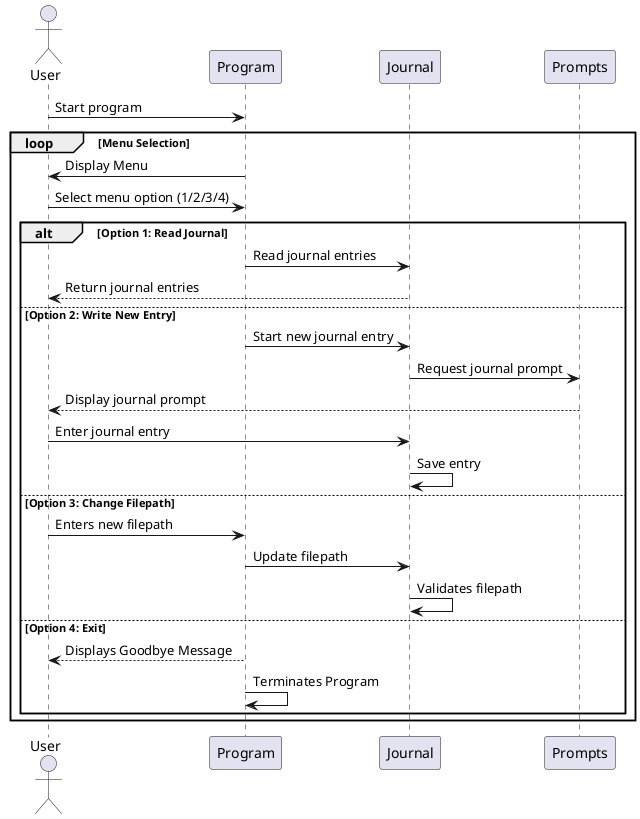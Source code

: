 @startuml
actor User
participant Program
participant Journal
participant Prompts

User -> Program: Start program

loop Menu Selection
  User <- Program: Display Menu
  User -> Program: Select menu option (1/2/3/4)

  alt Option 1: Read Journal
    Program -> Journal: Read journal entries
    Journal --> User: Return journal entries

  else Option 2: Write New Entry
    Program -> Journal: Start new journal entry
    Journal -> Prompts: Request journal prompt
    Prompts --> User: Display journal prompt
    User -> Journal: Enter journal entry
    Journal -> Journal: Save entry

  else Option 3: Change Filepath
    User -> Program: Enters new filepath
    Program -> Journal: Update filepath
    Journal -> Journal: Validates filepath

  else Option 4: Exit
    Program --> User: Displays Goodbye Message
    Program -> Program: Terminates Program
  end
end
@enduml